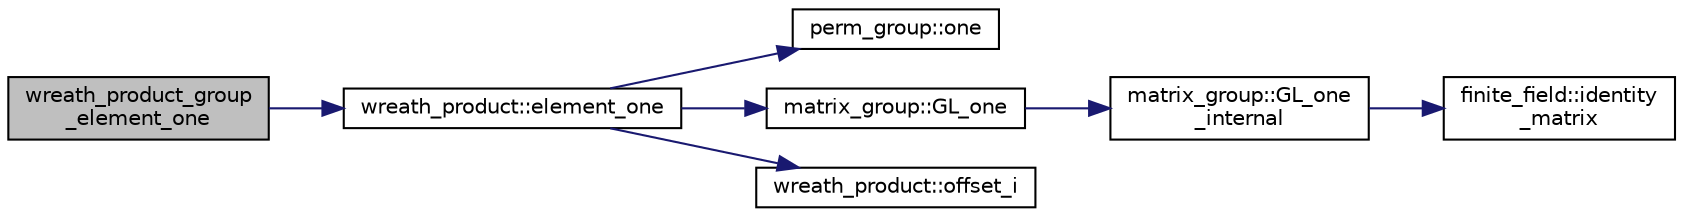 digraph "wreath_product_group_element_one"
{
  edge [fontname="Helvetica",fontsize="10",labelfontname="Helvetica",labelfontsize="10"];
  node [fontname="Helvetica",fontsize="10",shape=record];
  rankdir="LR";
  Node118 [label="wreath_product_group\l_element_one",height=0.2,width=0.4,color="black", fillcolor="grey75", style="filled", fontcolor="black"];
  Node118 -> Node119 [color="midnightblue",fontsize="10",style="solid",fontname="Helvetica"];
  Node119 [label="wreath_product::element_one",height=0.2,width=0.4,color="black", fillcolor="white", style="filled",URL="$d8/dfa/classwreath__product.html#a0d4f851a377ee75ce7222c7ddab53492"];
  Node119 -> Node120 [color="midnightblue",fontsize="10",style="solid",fontname="Helvetica"];
  Node120 [label="perm_group::one",height=0.2,width=0.4,color="black", fillcolor="white", style="filled",URL="$df/d0a/classperm__group.html#ab959c8e4c528c27dfc8d4ac1919681ee"];
  Node119 -> Node121 [color="midnightblue",fontsize="10",style="solid",fontname="Helvetica"];
  Node121 [label="matrix_group::GL_one",height=0.2,width=0.4,color="black", fillcolor="white", style="filled",URL="$d3/ded/classmatrix__group.html#a00890c674cedb856ad2c358aedb25b21"];
  Node121 -> Node122 [color="midnightblue",fontsize="10",style="solid",fontname="Helvetica"];
  Node122 [label="matrix_group::GL_one\l_internal",height=0.2,width=0.4,color="black", fillcolor="white", style="filled",URL="$d3/ded/classmatrix__group.html#a308f9c0bb3c627134bf6d63a5c0721e9"];
  Node122 -> Node123 [color="midnightblue",fontsize="10",style="solid",fontname="Helvetica"];
  Node123 [label="finite_field::identity\l_matrix",height=0.2,width=0.4,color="black", fillcolor="white", style="filled",URL="$df/d5a/classfinite__field.html#a4688997f80b8721560bccec986c23413"];
  Node119 -> Node124 [color="midnightblue",fontsize="10",style="solid",fontname="Helvetica"];
  Node124 [label="wreath_product::offset_i",height=0.2,width=0.4,color="black", fillcolor="white", style="filled",URL="$d8/dfa/classwreath__product.html#a081d6eed767bdd84bc74e555815641c6"];
}
